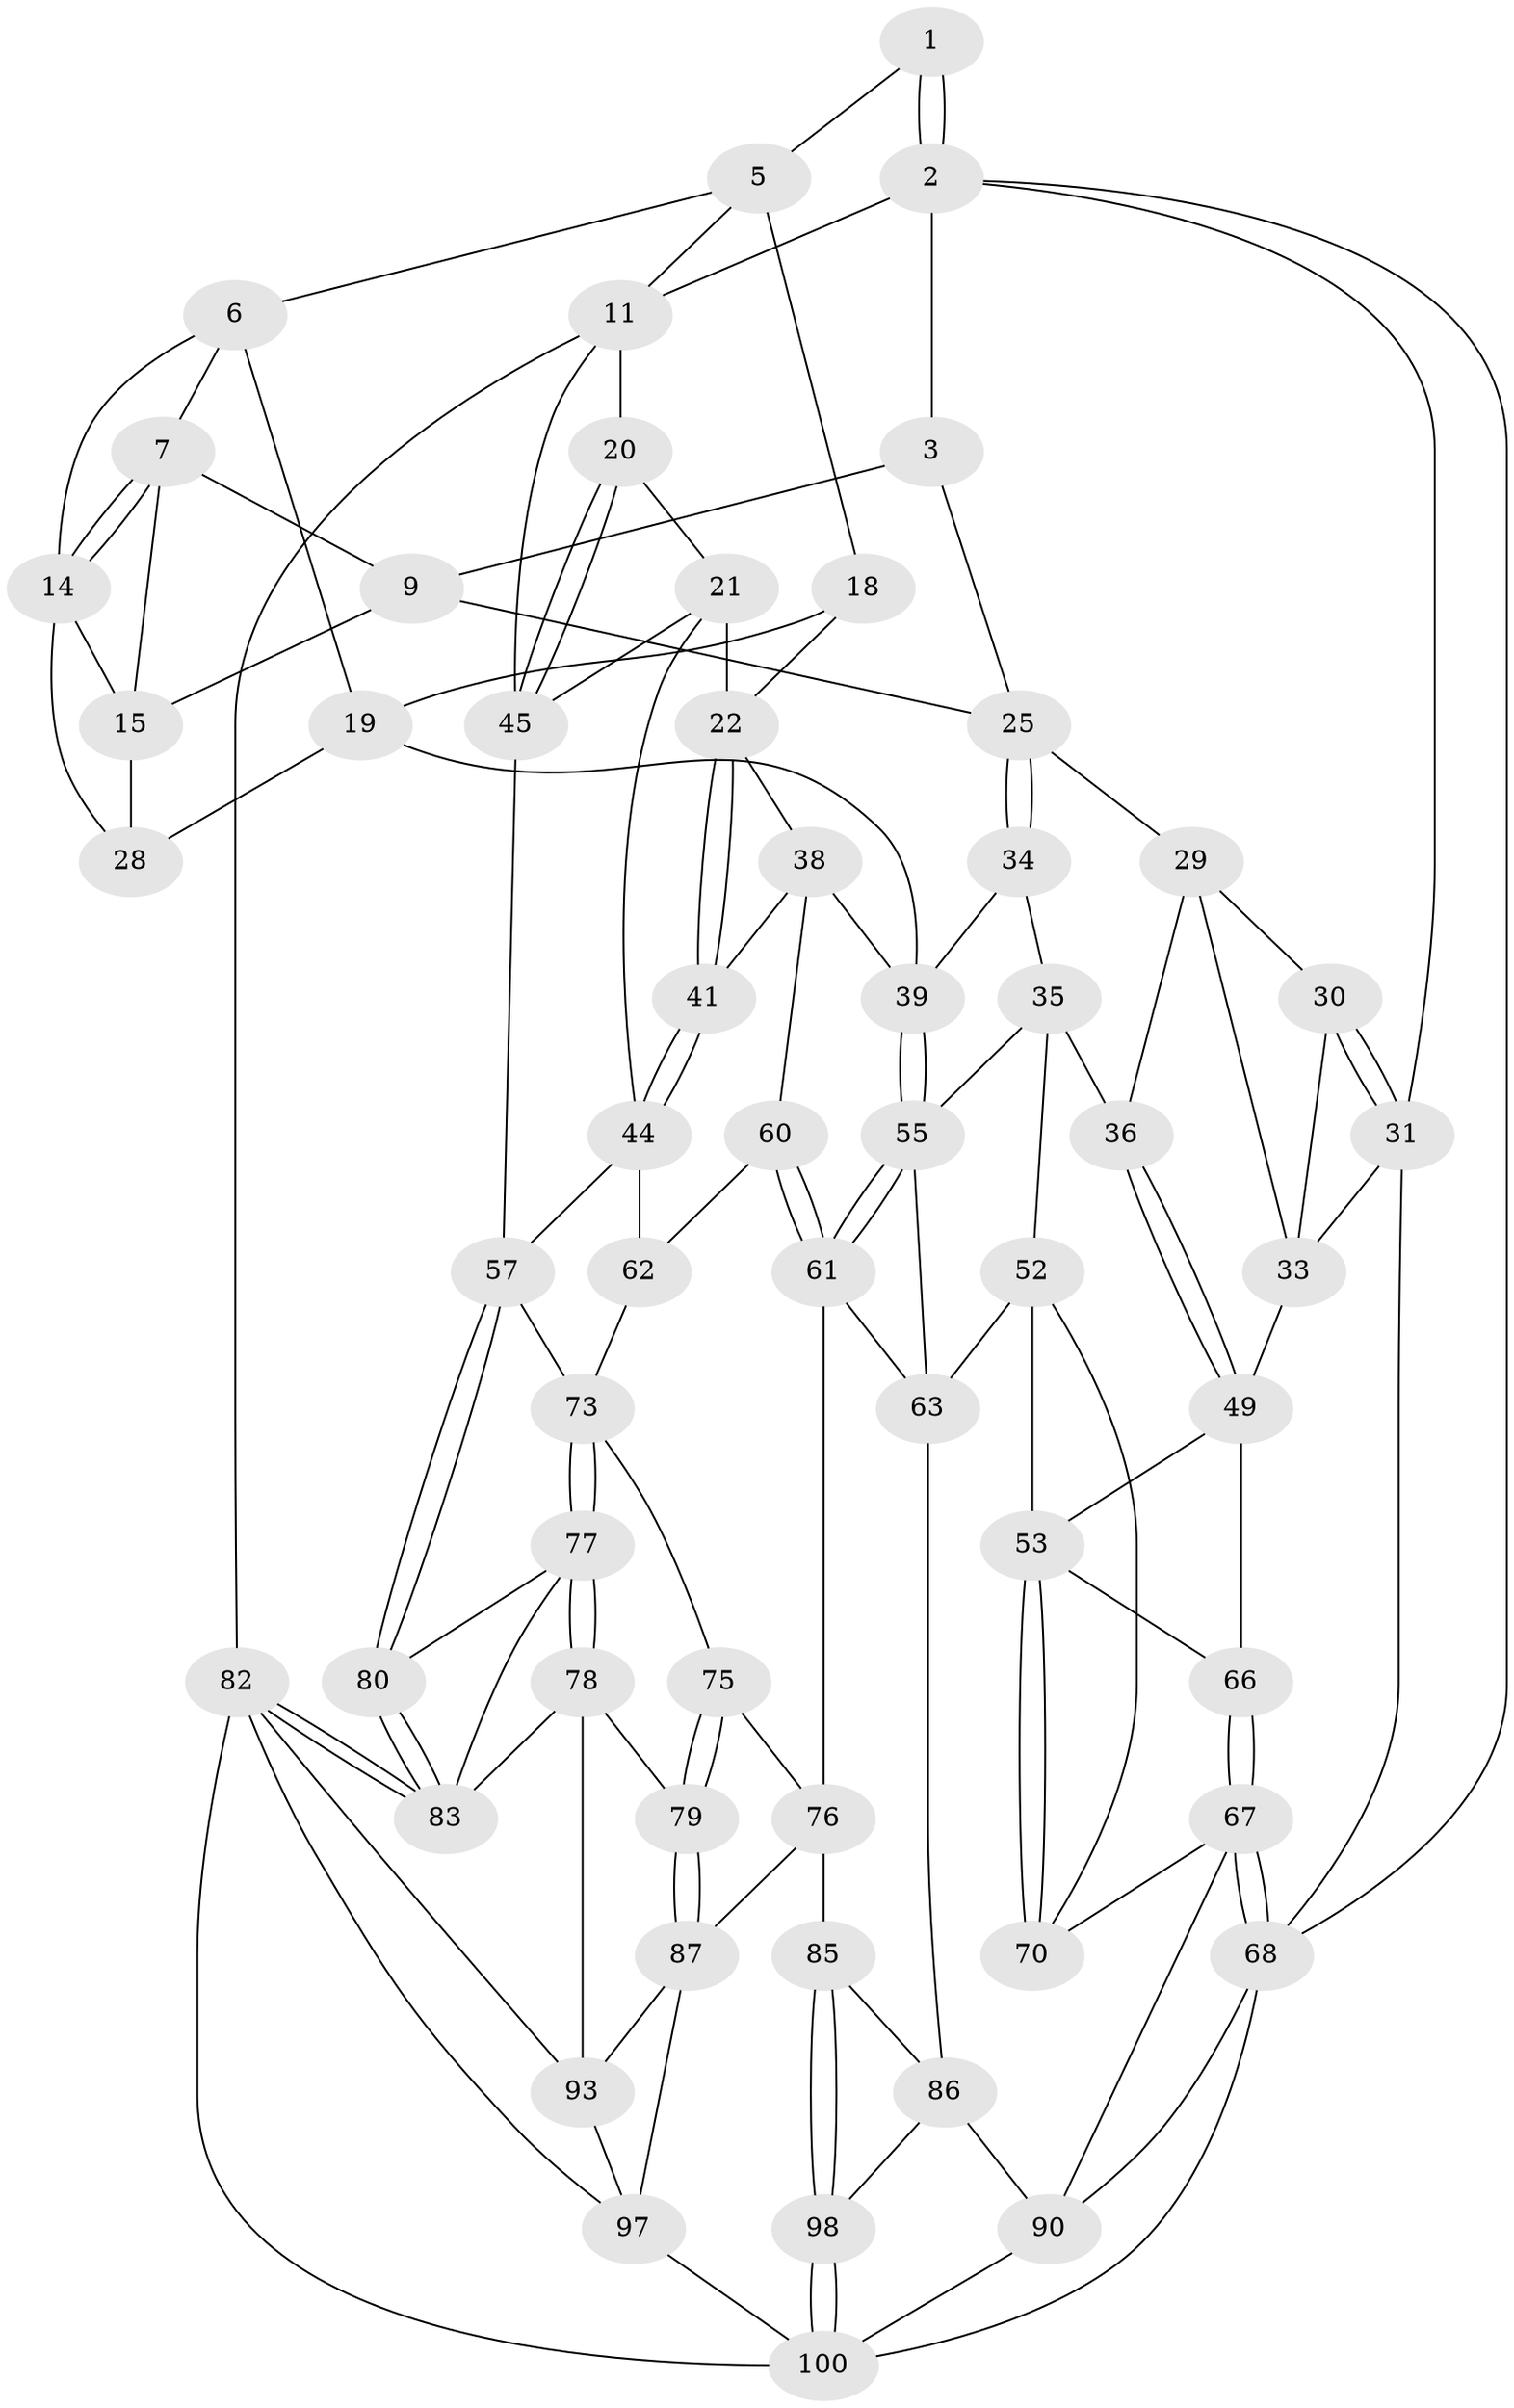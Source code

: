 // original degree distribution, {3: 0.019801980198019802, 5: 0.5544554455445545, 4: 0.22772277227722773, 6: 0.19801980198019803}
// Generated by graph-tools (version 1.1) at 2025/11/02/21/25 10:11:13]
// undirected, 59 vertices, 134 edges
graph export_dot {
graph [start="1"]
  node [color=gray90,style=filled];
  1 [pos="+0.28723146351282586+0"];
  2 [pos="+0+0",super="+13"];
  3 [pos="+0.15757282853049615+0.08037062174255283",super="+4"];
  5 [pos="+0.5091856436817653+0",super="+10"];
  6 [pos="+0.49080402567109466+0",super="+16"];
  7 [pos="+0.4522277446878157+0",super="+8"];
  9 [pos="+0.2992328043523078+0.07253057097045898",super="+24"];
  11 [pos="+0.7761507965738775+0",super="+12"];
  14 [pos="+0.41634954993109996+0.07206203225794228",super="+17"];
  15 [pos="+0.3702532547497952+0.10490585658355388",super="+27"];
  18 [pos="+0.6199282736316323+0.1836752403883139"];
  19 [pos="+0.599955558080083+0.18073050352011083",super="+37"];
  20 [pos="+0.8553536605255986+0.14249521447115587"];
  21 [pos="+0.7428599880377822+0.19403607627482058",super="+43"];
  22 [pos="+0.6827553527123317+0.2065700776098003",super="+23"];
  25 [pos="+0.3021629760766433+0.19254857379767057",super="+26"];
  28 [pos="+0.436393792235309+0.17844567113054602"];
  29 [pos="+0.13013112304517402+0.14266625041095649",super="+32"];
  30 [pos="+0+0.06810571831828417"];
  31 [pos="+0+0",super="+48"];
  33 [pos="+0.07038718934620694+0.22611412773212375",super="+47"];
  34 [pos="+0.28814300640043533+0.27271875973588244"];
  35 [pos="+0.21531092242277483+0.3350812509986877",super="+51"];
  36 [pos="+0.2133042604994527+0.33497711371513145"];
  38 [pos="+0.5639052891244007+0.3700157838465335",super="+42"];
  39 [pos="+0.46959651164328525+0.36597817418476525",super="+40"];
  41 [pos="+0.682183907627043+0.423704721827215"];
  44 [pos="+0.7559242103855581+0.3939793731827231",super="+59"];
  45 [pos="+0.9377169464421203+0.2205213883961141",super="+46"];
  49 [pos="+0.1239861646530287+0.4039253219995388",super="+50"];
  52 [pos="+0.2714920734947208+0.4866447178032747",super="+65"];
  53 [pos="+0.16314166032013167+0.5368161777903641",super="+54"];
  55 [pos="+0.45579704243639046+0.39518736254196346",super="+56"];
  57 [pos="+1+0.428255854882299",super="+58"];
  60 [pos="+0.6776870320479362+0.47549518255700557"];
  61 [pos="+0.5592947117151899+0.5978780289616105",super="+72"];
  62 [pos="+0.7870223062632884+0.590428760116543"];
  63 [pos="+0.41931860402636695+0.6688862954662554",super="+64"];
  66 [pos="+0.0850759012603944+0.5228072731745076"];
  67 [pos="+0+0.7141578104423076",super="+71"];
  68 [pos="+0+0.7520811626161285",super="+69"];
  70 [pos="+0.18978415658620248+0.6818768987432234"];
  73 [pos="+0.8200791644651518+0.6039012818549524",super="+74"];
  75 [pos="+0.7082368473022574+0.672141158881745"];
  76 [pos="+0.5748299448046035+0.6493092906378489",super="+84"];
  77 [pos="+0.8625198088188009+0.6846886028663444",super="+81"];
  78 [pos="+0.8055382166232633+0.7526028540770019",super="+92"];
  79 [pos="+0.7314170261477013+0.7715540071998666"];
  80 [pos="+1+0.5924455034863757"];
  82 [pos="+1+1",super="+96"];
  83 [pos="+1+1",super="+91"];
  85 [pos="+0.5234739047295001+0.8761223111431399"];
  86 [pos="+0.4112596025352927+0.7201410432209947",super="+89"];
  87 [pos="+0.6740745566972033+0.8606461894863853",super="+88"];
  90 [pos="+0.20380365463721475+0.8496252928063374",super="+95"];
  93 [pos="+0.8150774729959166+0.8994308264748042",super="+94"];
  97 [pos="+0.7635080886103324+1",super="+99"];
  98 [pos="+0.3789833107554067+1"];
  100 [pos="+0.37586248673418904+1",super="+101"];
  1 -- 2;
  1 -- 2;
  1 -- 5;
  2 -- 3;
  2 -- 11;
  2 -- 68;
  2 -- 31;
  3 -- 25;
  3 -- 9;
  5 -- 6;
  5 -- 18;
  5 -- 11;
  6 -- 7;
  6 -- 19;
  6 -- 14;
  7 -- 14;
  7 -- 14;
  7 -- 9;
  7 -- 15;
  9 -- 25;
  9 -- 15;
  11 -- 20;
  11 -- 82;
  11 -- 45;
  14 -- 15;
  14 -- 28;
  15 -- 28;
  18 -- 19;
  18 -- 22;
  19 -- 28;
  19 -- 39;
  20 -- 21;
  20 -- 45;
  20 -- 45;
  21 -- 22;
  21 -- 45;
  21 -- 44;
  22 -- 41;
  22 -- 41;
  22 -- 38;
  25 -- 34;
  25 -- 34;
  25 -- 29;
  29 -- 30;
  29 -- 33;
  29 -- 36;
  30 -- 31;
  30 -- 31;
  30 -- 33;
  31 -- 68;
  31 -- 33;
  33 -- 49;
  34 -- 35;
  34 -- 39;
  35 -- 36;
  35 -- 52;
  35 -- 55;
  36 -- 49;
  36 -- 49;
  38 -- 39;
  38 -- 41;
  38 -- 60;
  39 -- 55;
  39 -- 55;
  41 -- 44;
  41 -- 44;
  44 -- 62;
  44 -- 57;
  45 -- 57;
  49 -- 66;
  49 -- 53;
  52 -- 53;
  52 -- 70;
  52 -- 63;
  53 -- 70;
  53 -- 70;
  53 -- 66;
  55 -- 61;
  55 -- 61;
  55 -- 63;
  57 -- 80;
  57 -- 80;
  57 -- 73;
  60 -- 61;
  60 -- 61;
  60 -- 62;
  61 -- 76;
  61 -- 63;
  62 -- 73;
  63 -- 86;
  66 -- 67;
  66 -- 67;
  67 -- 68;
  67 -- 68;
  67 -- 90;
  67 -- 70;
  68 -- 90;
  68 -- 100;
  73 -- 77;
  73 -- 77;
  73 -- 75;
  75 -- 76;
  75 -- 79;
  75 -- 79;
  76 -- 85;
  76 -- 87;
  77 -- 78;
  77 -- 78;
  77 -- 80;
  77 -- 83;
  78 -- 79;
  78 -- 83;
  78 -- 93;
  79 -- 87;
  79 -- 87;
  80 -- 83;
  80 -- 83;
  82 -- 83;
  82 -- 83;
  82 -- 100;
  82 -- 97;
  82 -- 93;
  85 -- 86;
  85 -- 98;
  85 -- 98;
  86 -- 90;
  86 -- 98;
  87 -- 93;
  87 -- 97;
  90 -- 100;
  93 -- 97;
  97 -- 100;
  98 -- 100;
  98 -- 100;
}

